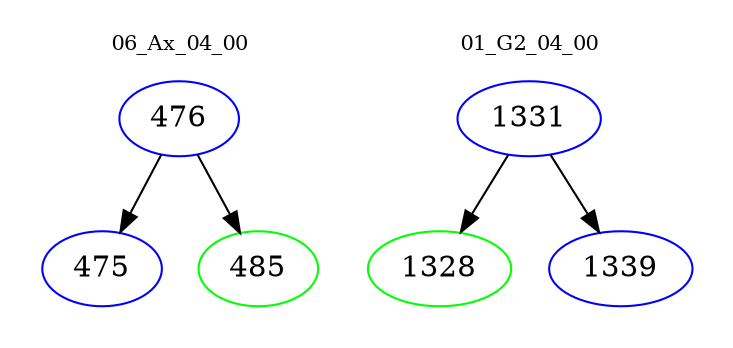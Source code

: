 digraph{
subgraph cluster_0 {
color = white
label = "06_Ax_04_00";
fontsize=10;
T0_476 [label="476", color="blue"]
T0_476 -> T0_475 [color="black"]
T0_475 [label="475", color="blue"]
T0_476 -> T0_485 [color="black"]
T0_485 [label="485", color="green"]
}
subgraph cluster_1 {
color = white
label = "01_G2_04_00";
fontsize=10;
T1_1331 [label="1331", color="blue"]
T1_1331 -> T1_1328 [color="black"]
T1_1328 [label="1328", color="green"]
T1_1331 -> T1_1339 [color="black"]
T1_1339 [label="1339", color="blue"]
}
}
